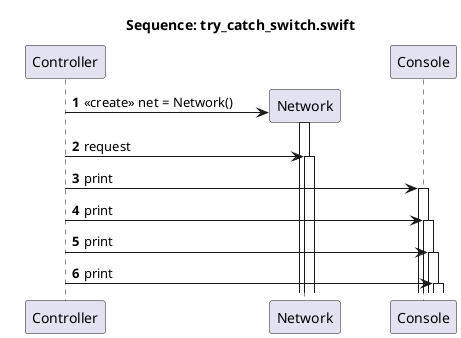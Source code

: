 @startuml
autonumber
autoactivate on
skinparam ArrowThickness 1
skinparam ParticipantPadding 20
title Sequence: try_catch_switch.swift
participant Controller
participant Network
participant Console
create Network
Controller -> Network : <<create>> net = Network()
Controller -> Network : request
Controller -> Console : print
Controller -> Console : print
Controller -> Console : print
Controller -> Console : print
@enduml
